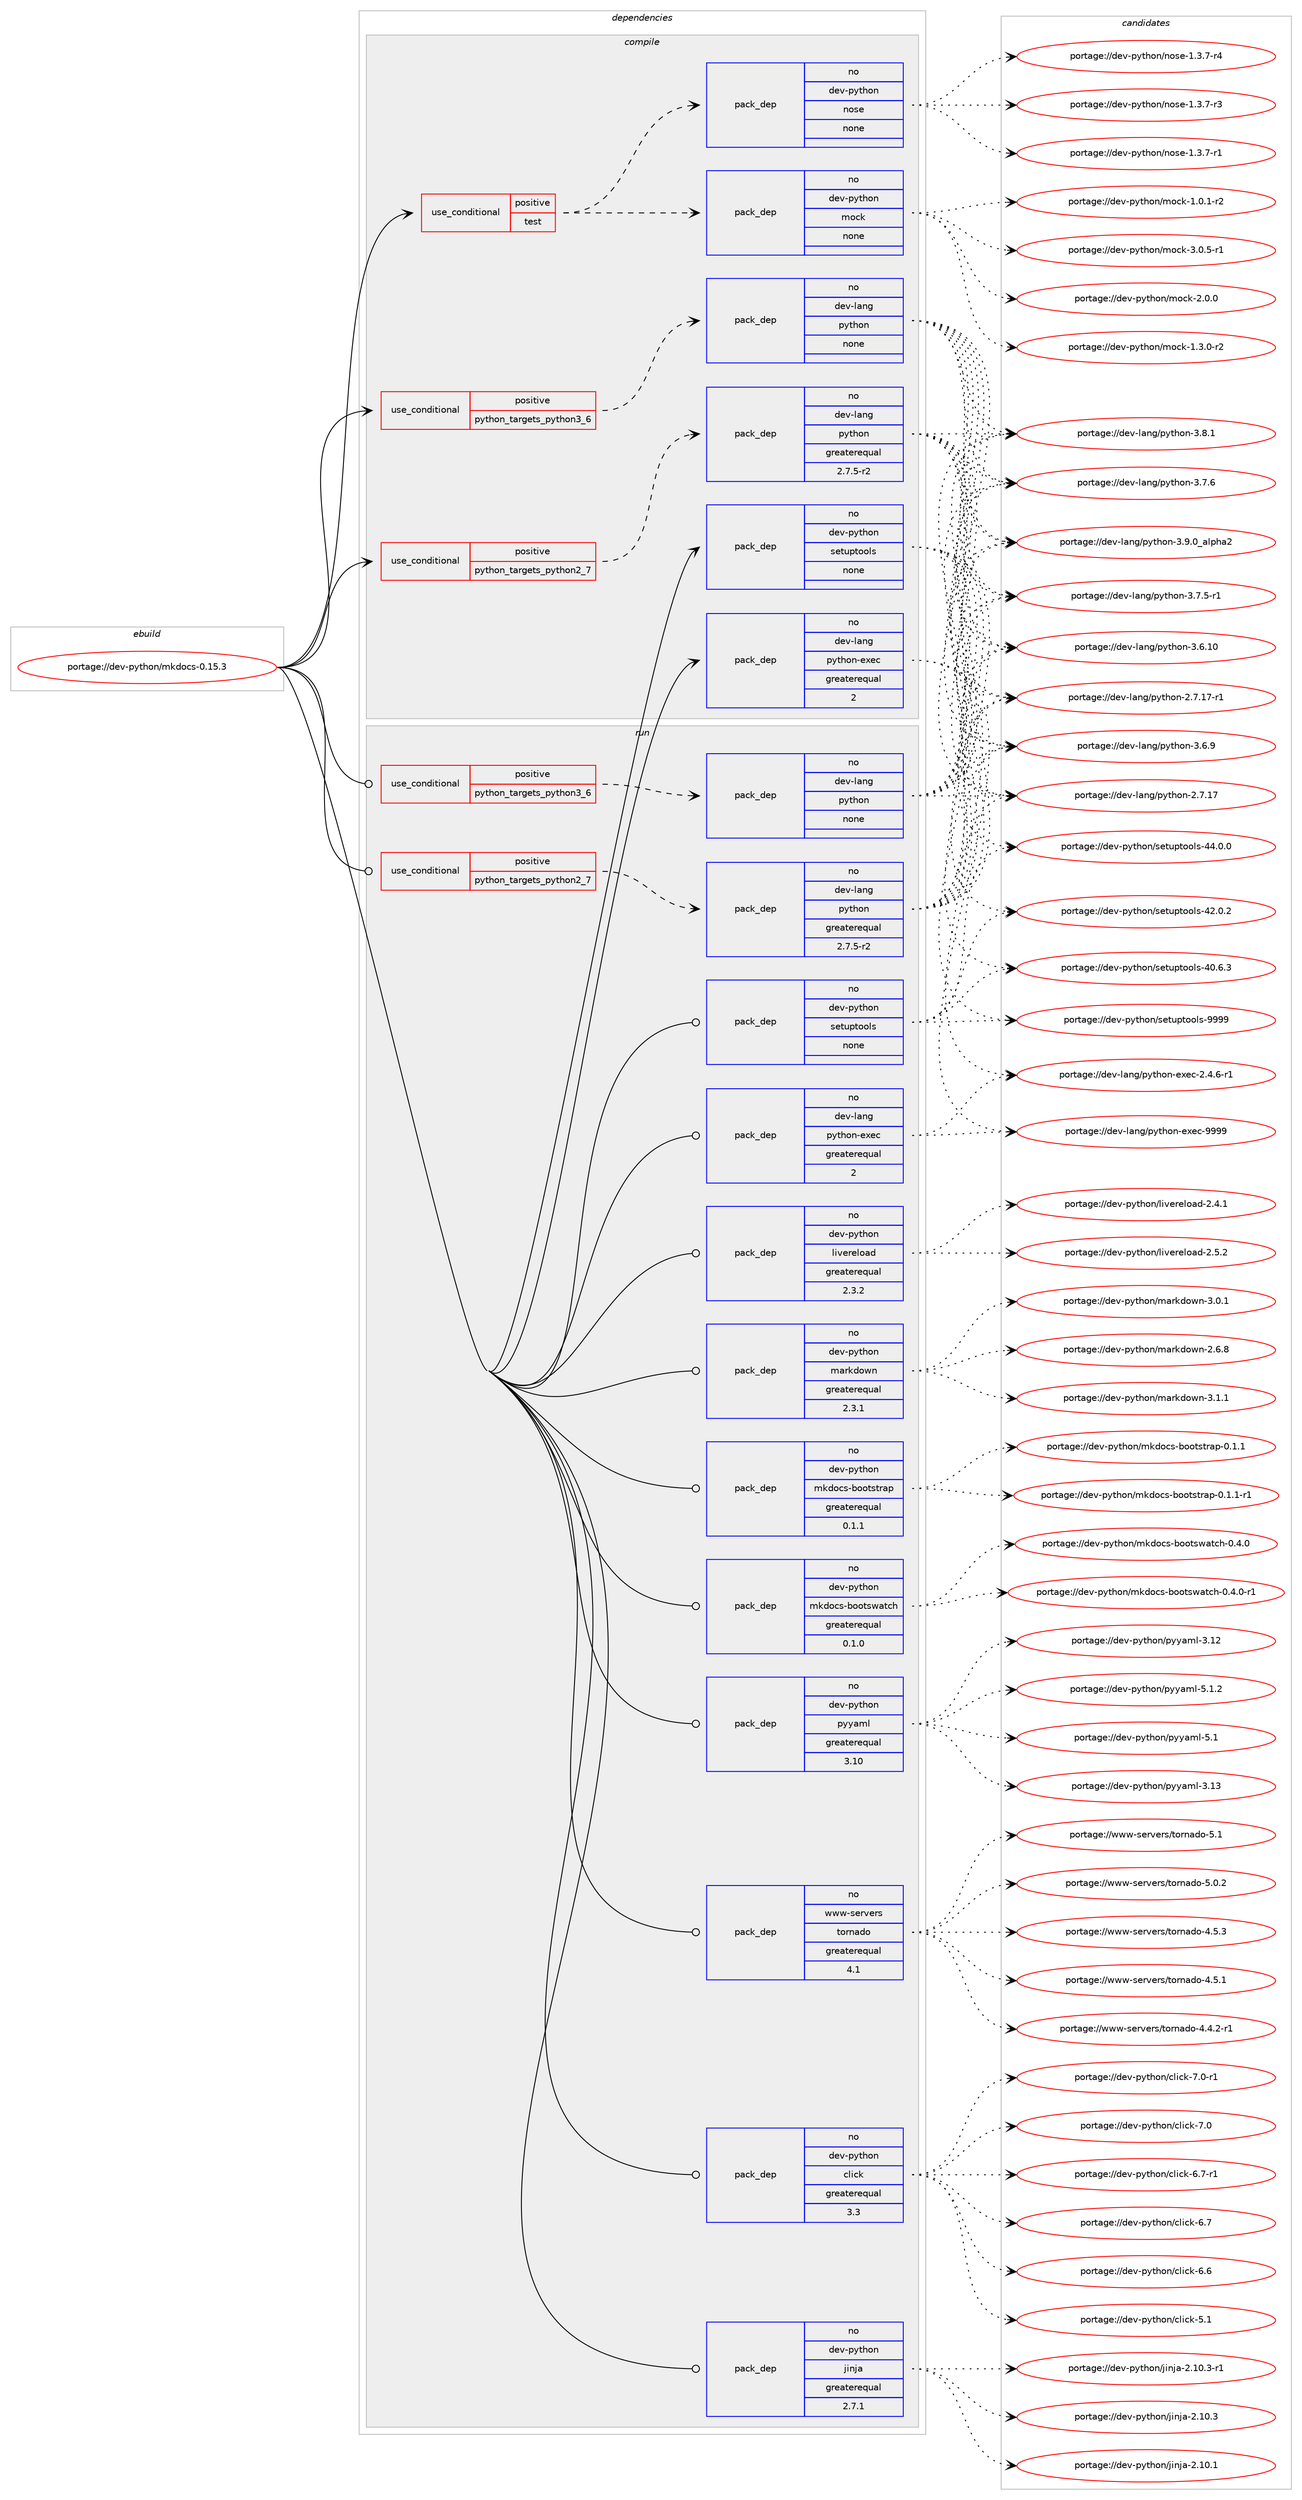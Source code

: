 digraph prolog {

# *************
# Graph options
# *************

newrank=true;
concentrate=true;
compound=true;
graph [rankdir=LR,fontname=Helvetica,fontsize=10,ranksep=1.5];#, ranksep=2.5, nodesep=0.2];
edge  [arrowhead=vee];
node  [fontname=Helvetica,fontsize=10];

# **********
# The ebuild
# **********

subgraph cluster_leftcol {
color=gray;
rank=same;
label=<<i>ebuild</i>>;
id [label="portage://dev-python/mkdocs-0.15.3", color=red, width=4, href="../dev-python/mkdocs-0.15.3.svg"];
}

# ****************
# The dependencies
# ****************

subgraph cluster_midcol {
color=gray;
label=<<i>dependencies</i>>;
subgraph cluster_compile {
fillcolor="#eeeeee";
style=filled;
label=<<i>compile</i>>;
subgraph cond112915 {
dependency450450 [label=<<TABLE BORDER="0" CELLBORDER="1" CELLSPACING="0" CELLPADDING="4"><TR><TD ROWSPAN="3" CELLPADDING="10">use_conditional</TD></TR><TR><TD>positive</TD></TR><TR><TD>python_targets_python2_7</TD></TR></TABLE>>, shape=none, color=red];
subgraph pack332555 {
dependency450451 [label=<<TABLE BORDER="0" CELLBORDER="1" CELLSPACING="0" CELLPADDING="4" WIDTH="220"><TR><TD ROWSPAN="6" CELLPADDING="30">pack_dep</TD></TR><TR><TD WIDTH="110">no</TD></TR><TR><TD>dev-lang</TD></TR><TR><TD>python</TD></TR><TR><TD>greaterequal</TD></TR><TR><TD>2.7.5-r2</TD></TR></TABLE>>, shape=none, color=blue];
}
dependency450450:e -> dependency450451:w [weight=20,style="dashed",arrowhead="vee"];
}
id:e -> dependency450450:w [weight=20,style="solid",arrowhead="vee"];
subgraph cond112916 {
dependency450452 [label=<<TABLE BORDER="0" CELLBORDER="1" CELLSPACING="0" CELLPADDING="4"><TR><TD ROWSPAN="3" CELLPADDING="10">use_conditional</TD></TR><TR><TD>positive</TD></TR><TR><TD>python_targets_python3_6</TD></TR></TABLE>>, shape=none, color=red];
subgraph pack332556 {
dependency450453 [label=<<TABLE BORDER="0" CELLBORDER="1" CELLSPACING="0" CELLPADDING="4" WIDTH="220"><TR><TD ROWSPAN="6" CELLPADDING="30">pack_dep</TD></TR><TR><TD WIDTH="110">no</TD></TR><TR><TD>dev-lang</TD></TR><TR><TD>python</TD></TR><TR><TD>none</TD></TR><TR><TD></TD></TR></TABLE>>, shape=none, color=blue];
}
dependency450452:e -> dependency450453:w [weight=20,style="dashed",arrowhead="vee"];
}
id:e -> dependency450452:w [weight=20,style="solid",arrowhead="vee"];
subgraph cond112917 {
dependency450454 [label=<<TABLE BORDER="0" CELLBORDER="1" CELLSPACING="0" CELLPADDING="4"><TR><TD ROWSPAN="3" CELLPADDING="10">use_conditional</TD></TR><TR><TD>positive</TD></TR><TR><TD>test</TD></TR></TABLE>>, shape=none, color=red];
subgraph pack332557 {
dependency450455 [label=<<TABLE BORDER="0" CELLBORDER="1" CELLSPACING="0" CELLPADDING="4" WIDTH="220"><TR><TD ROWSPAN="6" CELLPADDING="30">pack_dep</TD></TR><TR><TD WIDTH="110">no</TD></TR><TR><TD>dev-python</TD></TR><TR><TD>mock</TD></TR><TR><TD>none</TD></TR><TR><TD></TD></TR></TABLE>>, shape=none, color=blue];
}
dependency450454:e -> dependency450455:w [weight=20,style="dashed",arrowhead="vee"];
subgraph pack332558 {
dependency450456 [label=<<TABLE BORDER="0" CELLBORDER="1" CELLSPACING="0" CELLPADDING="4" WIDTH="220"><TR><TD ROWSPAN="6" CELLPADDING="30">pack_dep</TD></TR><TR><TD WIDTH="110">no</TD></TR><TR><TD>dev-python</TD></TR><TR><TD>nose</TD></TR><TR><TD>none</TD></TR><TR><TD></TD></TR></TABLE>>, shape=none, color=blue];
}
dependency450454:e -> dependency450456:w [weight=20,style="dashed",arrowhead="vee"];
}
id:e -> dependency450454:w [weight=20,style="solid",arrowhead="vee"];
subgraph pack332559 {
dependency450457 [label=<<TABLE BORDER="0" CELLBORDER="1" CELLSPACING="0" CELLPADDING="4" WIDTH="220"><TR><TD ROWSPAN="6" CELLPADDING="30">pack_dep</TD></TR><TR><TD WIDTH="110">no</TD></TR><TR><TD>dev-lang</TD></TR><TR><TD>python-exec</TD></TR><TR><TD>greaterequal</TD></TR><TR><TD>2</TD></TR></TABLE>>, shape=none, color=blue];
}
id:e -> dependency450457:w [weight=20,style="solid",arrowhead="vee"];
subgraph pack332560 {
dependency450458 [label=<<TABLE BORDER="0" CELLBORDER="1" CELLSPACING="0" CELLPADDING="4" WIDTH="220"><TR><TD ROWSPAN="6" CELLPADDING="30">pack_dep</TD></TR><TR><TD WIDTH="110">no</TD></TR><TR><TD>dev-python</TD></TR><TR><TD>setuptools</TD></TR><TR><TD>none</TD></TR><TR><TD></TD></TR></TABLE>>, shape=none, color=blue];
}
id:e -> dependency450458:w [weight=20,style="solid",arrowhead="vee"];
}
subgraph cluster_compileandrun {
fillcolor="#eeeeee";
style=filled;
label=<<i>compile and run</i>>;
}
subgraph cluster_run {
fillcolor="#eeeeee";
style=filled;
label=<<i>run</i>>;
subgraph cond112918 {
dependency450459 [label=<<TABLE BORDER="0" CELLBORDER="1" CELLSPACING="0" CELLPADDING="4"><TR><TD ROWSPAN="3" CELLPADDING="10">use_conditional</TD></TR><TR><TD>positive</TD></TR><TR><TD>python_targets_python2_7</TD></TR></TABLE>>, shape=none, color=red];
subgraph pack332561 {
dependency450460 [label=<<TABLE BORDER="0" CELLBORDER="1" CELLSPACING="0" CELLPADDING="4" WIDTH="220"><TR><TD ROWSPAN="6" CELLPADDING="30">pack_dep</TD></TR><TR><TD WIDTH="110">no</TD></TR><TR><TD>dev-lang</TD></TR><TR><TD>python</TD></TR><TR><TD>greaterequal</TD></TR><TR><TD>2.7.5-r2</TD></TR></TABLE>>, shape=none, color=blue];
}
dependency450459:e -> dependency450460:w [weight=20,style="dashed",arrowhead="vee"];
}
id:e -> dependency450459:w [weight=20,style="solid",arrowhead="odot"];
subgraph cond112919 {
dependency450461 [label=<<TABLE BORDER="0" CELLBORDER="1" CELLSPACING="0" CELLPADDING="4"><TR><TD ROWSPAN="3" CELLPADDING="10">use_conditional</TD></TR><TR><TD>positive</TD></TR><TR><TD>python_targets_python3_6</TD></TR></TABLE>>, shape=none, color=red];
subgraph pack332562 {
dependency450462 [label=<<TABLE BORDER="0" CELLBORDER="1" CELLSPACING="0" CELLPADDING="4" WIDTH="220"><TR><TD ROWSPAN="6" CELLPADDING="30">pack_dep</TD></TR><TR><TD WIDTH="110">no</TD></TR><TR><TD>dev-lang</TD></TR><TR><TD>python</TD></TR><TR><TD>none</TD></TR><TR><TD></TD></TR></TABLE>>, shape=none, color=blue];
}
dependency450461:e -> dependency450462:w [weight=20,style="dashed",arrowhead="vee"];
}
id:e -> dependency450461:w [weight=20,style="solid",arrowhead="odot"];
subgraph pack332563 {
dependency450463 [label=<<TABLE BORDER="0" CELLBORDER="1" CELLSPACING="0" CELLPADDING="4" WIDTH="220"><TR><TD ROWSPAN="6" CELLPADDING="30">pack_dep</TD></TR><TR><TD WIDTH="110">no</TD></TR><TR><TD>dev-lang</TD></TR><TR><TD>python-exec</TD></TR><TR><TD>greaterequal</TD></TR><TR><TD>2</TD></TR></TABLE>>, shape=none, color=blue];
}
id:e -> dependency450463:w [weight=20,style="solid",arrowhead="odot"];
subgraph pack332564 {
dependency450464 [label=<<TABLE BORDER="0" CELLBORDER="1" CELLSPACING="0" CELLPADDING="4" WIDTH="220"><TR><TD ROWSPAN="6" CELLPADDING="30">pack_dep</TD></TR><TR><TD WIDTH="110">no</TD></TR><TR><TD>dev-python</TD></TR><TR><TD>click</TD></TR><TR><TD>greaterequal</TD></TR><TR><TD>3.3</TD></TR></TABLE>>, shape=none, color=blue];
}
id:e -> dependency450464:w [weight=20,style="solid",arrowhead="odot"];
subgraph pack332565 {
dependency450465 [label=<<TABLE BORDER="0" CELLBORDER="1" CELLSPACING="0" CELLPADDING="4" WIDTH="220"><TR><TD ROWSPAN="6" CELLPADDING="30">pack_dep</TD></TR><TR><TD WIDTH="110">no</TD></TR><TR><TD>dev-python</TD></TR><TR><TD>jinja</TD></TR><TR><TD>greaterequal</TD></TR><TR><TD>2.7.1</TD></TR></TABLE>>, shape=none, color=blue];
}
id:e -> dependency450465:w [weight=20,style="solid",arrowhead="odot"];
subgraph pack332566 {
dependency450466 [label=<<TABLE BORDER="0" CELLBORDER="1" CELLSPACING="0" CELLPADDING="4" WIDTH="220"><TR><TD ROWSPAN="6" CELLPADDING="30">pack_dep</TD></TR><TR><TD WIDTH="110">no</TD></TR><TR><TD>dev-python</TD></TR><TR><TD>livereload</TD></TR><TR><TD>greaterequal</TD></TR><TR><TD>2.3.2</TD></TR></TABLE>>, shape=none, color=blue];
}
id:e -> dependency450466:w [weight=20,style="solid",arrowhead="odot"];
subgraph pack332567 {
dependency450467 [label=<<TABLE BORDER="0" CELLBORDER="1" CELLSPACING="0" CELLPADDING="4" WIDTH="220"><TR><TD ROWSPAN="6" CELLPADDING="30">pack_dep</TD></TR><TR><TD WIDTH="110">no</TD></TR><TR><TD>dev-python</TD></TR><TR><TD>markdown</TD></TR><TR><TD>greaterequal</TD></TR><TR><TD>2.3.1</TD></TR></TABLE>>, shape=none, color=blue];
}
id:e -> dependency450467:w [weight=20,style="solid",arrowhead="odot"];
subgraph pack332568 {
dependency450468 [label=<<TABLE BORDER="0" CELLBORDER="1" CELLSPACING="0" CELLPADDING="4" WIDTH="220"><TR><TD ROWSPAN="6" CELLPADDING="30">pack_dep</TD></TR><TR><TD WIDTH="110">no</TD></TR><TR><TD>dev-python</TD></TR><TR><TD>mkdocs-bootstrap</TD></TR><TR><TD>greaterequal</TD></TR><TR><TD>0.1.1</TD></TR></TABLE>>, shape=none, color=blue];
}
id:e -> dependency450468:w [weight=20,style="solid",arrowhead="odot"];
subgraph pack332569 {
dependency450469 [label=<<TABLE BORDER="0" CELLBORDER="1" CELLSPACING="0" CELLPADDING="4" WIDTH="220"><TR><TD ROWSPAN="6" CELLPADDING="30">pack_dep</TD></TR><TR><TD WIDTH="110">no</TD></TR><TR><TD>dev-python</TD></TR><TR><TD>mkdocs-bootswatch</TD></TR><TR><TD>greaterequal</TD></TR><TR><TD>0.1.0</TD></TR></TABLE>>, shape=none, color=blue];
}
id:e -> dependency450469:w [weight=20,style="solid",arrowhead="odot"];
subgraph pack332570 {
dependency450470 [label=<<TABLE BORDER="0" CELLBORDER="1" CELLSPACING="0" CELLPADDING="4" WIDTH="220"><TR><TD ROWSPAN="6" CELLPADDING="30">pack_dep</TD></TR><TR><TD WIDTH="110">no</TD></TR><TR><TD>dev-python</TD></TR><TR><TD>pyyaml</TD></TR><TR><TD>greaterequal</TD></TR><TR><TD>3.10</TD></TR></TABLE>>, shape=none, color=blue];
}
id:e -> dependency450470:w [weight=20,style="solid",arrowhead="odot"];
subgraph pack332571 {
dependency450471 [label=<<TABLE BORDER="0" CELLBORDER="1" CELLSPACING="0" CELLPADDING="4" WIDTH="220"><TR><TD ROWSPAN="6" CELLPADDING="30">pack_dep</TD></TR><TR><TD WIDTH="110">no</TD></TR><TR><TD>dev-python</TD></TR><TR><TD>setuptools</TD></TR><TR><TD>none</TD></TR><TR><TD></TD></TR></TABLE>>, shape=none, color=blue];
}
id:e -> dependency450471:w [weight=20,style="solid",arrowhead="odot"];
subgraph pack332572 {
dependency450472 [label=<<TABLE BORDER="0" CELLBORDER="1" CELLSPACING="0" CELLPADDING="4" WIDTH="220"><TR><TD ROWSPAN="6" CELLPADDING="30">pack_dep</TD></TR><TR><TD WIDTH="110">no</TD></TR><TR><TD>www-servers</TD></TR><TR><TD>tornado</TD></TR><TR><TD>greaterequal</TD></TR><TR><TD>4.1</TD></TR></TABLE>>, shape=none, color=blue];
}
id:e -> dependency450472:w [weight=20,style="solid",arrowhead="odot"];
}
}

# **************
# The candidates
# **************

subgraph cluster_choices {
rank=same;
color=gray;
label=<<i>candidates</i>>;

subgraph choice332555 {
color=black;
nodesep=1;
choice10010111845108971101034711212111610411111045514657464895971081121049750 [label="portage://dev-lang/python-3.9.0_alpha2", color=red, width=4,href="../dev-lang/python-3.9.0_alpha2.svg"];
choice100101118451089711010347112121116104111110455146564649 [label="portage://dev-lang/python-3.8.1", color=red, width=4,href="../dev-lang/python-3.8.1.svg"];
choice100101118451089711010347112121116104111110455146554654 [label="portage://dev-lang/python-3.7.6", color=red, width=4,href="../dev-lang/python-3.7.6.svg"];
choice1001011184510897110103471121211161041111104551465546534511449 [label="portage://dev-lang/python-3.7.5-r1", color=red, width=4,href="../dev-lang/python-3.7.5-r1.svg"];
choice100101118451089711010347112121116104111110455146544657 [label="portage://dev-lang/python-3.6.9", color=red, width=4,href="../dev-lang/python-3.6.9.svg"];
choice10010111845108971101034711212111610411111045514654464948 [label="portage://dev-lang/python-3.6.10", color=red, width=4,href="../dev-lang/python-3.6.10.svg"];
choice100101118451089711010347112121116104111110455046554649554511449 [label="portage://dev-lang/python-2.7.17-r1", color=red, width=4,href="../dev-lang/python-2.7.17-r1.svg"];
choice10010111845108971101034711212111610411111045504655464955 [label="portage://dev-lang/python-2.7.17", color=red, width=4,href="../dev-lang/python-2.7.17.svg"];
dependency450451:e -> choice10010111845108971101034711212111610411111045514657464895971081121049750:w [style=dotted,weight="100"];
dependency450451:e -> choice100101118451089711010347112121116104111110455146564649:w [style=dotted,weight="100"];
dependency450451:e -> choice100101118451089711010347112121116104111110455146554654:w [style=dotted,weight="100"];
dependency450451:e -> choice1001011184510897110103471121211161041111104551465546534511449:w [style=dotted,weight="100"];
dependency450451:e -> choice100101118451089711010347112121116104111110455146544657:w [style=dotted,weight="100"];
dependency450451:e -> choice10010111845108971101034711212111610411111045514654464948:w [style=dotted,weight="100"];
dependency450451:e -> choice100101118451089711010347112121116104111110455046554649554511449:w [style=dotted,weight="100"];
dependency450451:e -> choice10010111845108971101034711212111610411111045504655464955:w [style=dotted,weight="100"];
}
subgraph choice332556 {
color=black;
nodesep=1;
choice10010111845108971101034711212111610411111045514657464895971081121049750 [label="portage://dev-lang/python-3.9.0_alpha2", color=red, width=4,href="../dev-lang/python-3.9.0_alpha2.svg"];
choice100101118451089711010347112121116104111110455146564649 [label="portage://dev-lang/python-3.8.1", color=red, width=4,href="../dev-lang/python-3.8.1.svg"];
choice100101118451089711010347112121116104111110455146554654 [label="portage://dev-lang/python-3.7.6", color=red, width=4,href="../dev-lang/python-3.7.6.svg"];
choice1001011184510897110103471121211161041111104551465546534511449 [label="portage://dev-lang/python-3.7.5-r1", color=red, width=4,href="../dev-lang/python-3.7.5-r1.svg"];
choice100101118451089711010347112121116104111110455146544657 [label="portage://dev-lang/python-3.6.9", color=red, width=4,href="../dev-lang/python-3.6.9.svg"];
choice10010111845108971101034711212111610411111045514654464948 [label="portage://dev-lang/python-3.6.10", color=red, width=4,href="../dev-lang/python-3.6.10.svg"];
choice100101118451089711010347112121116104111110455046554649554511449 [label="portage://dev-lang/python-2.7.17-r1", color=red, width=4,href="../dev-lang/python-2.7.17-r1.svg"];
choice10010111845108971101034711212111610411111045504655464955 [label="portage://dev-lang/python-2.7.17", color=red, width=4,href="../dev-lang/python-2.7.17.svg"];
dependency450453:e -> choice10010111845108971101034711212111610411111045514657464895971081121049750:w [style=dotted,weight="100"];
dependency450453:e -> choice100101118451089711010347112121116104111110455146564649:w [style=dotted,weight="100"];
dependency450453:e -> choice100101118451089711010347112121116104111110455146554654:w [style=dotted,weight="100"];
dependency450453:e -> choice1001011184510897110103471121211161041111104551465546534511449:w [style=dotted,weight="100"];
dependency450453:e -> choice100101118451089711010347112121116104111110455146544657:w [style=dotted,weight="100"];
dependency450453:e -> choice10010111845108971101034711212111610411111045514654464948:w [style=dotted,weight="100"];
dependency450453:e -> choice100101118451089711010347112121116104111110455046554649554511449:w [style=dotted,weight="100"];
dependency450453:e -> choice10010111845108971101034711212111610411111045504655464955:w [style=dotted,weight="100"];
}
subgraph choice332557 {
color=black;
nodesep=1;
choice1001011184511212111610411111047109111991074551464846534511449 [label="portage://dev-python/mock-3.0.5-r1", color=red, width=4,href="../dev-python/mock-3.0.5-r1.svg"];
choice100101118451121211161041111104710911199107455046484648 [label="portage://dev-python/mock-2.0.0", color=red, width=4,href="../dev-python/mock-2.0.0.svg"];
choice1001011184511212111610411111047109111991074549465146484511450 [label="portage://dev-python/mock-1.3.0-r2", color=red, width=4,href="../dev-python/mock-1.3.0-r2.svg"];
choice1001011184511212111610411111047109111991074549464846494511450 [label="portage://dev-python/mock-1.0.1-r2", color=red, width=4,href="../dev-python/mock-1.0.1-r2.svg"];
dependency450455:e -> choice1001011184511212111610411111047109111991074551464846534511449:w [style=dotted,weight="100"];
dependency450455:e -> choice100101118451121211161041111104710911199107455046484648:w [style=dotted,weight="100"];
dependency450455:e -> choice1001011184511212111610411111047109111991074549465146484511450:w [style=dotted,weight="100"];
dependency450455:e -> choice1001011184511212111610411111047109111991074549464846494511450:w [style=dotted,weight="100"];
}
subgraph choice332558 {
color=black;
nodesep=1;
choice10010111845112121116104111110471101111151014549465146554511452 [label="portage://dev-python/nose-1.3.7-r4", color=red, width=4,href="../dev-python/nose-1.3.7-r4.svg"];
choice10010111845112121116104111110471101111151014549465146554511451 [label="portage://dev-python/nose-1.3.7-r3", color=red, width=4,href="../dev-python/nose-1.3.7-r3.svg"];
choice10010111845112121116104111110471101111151014549465146554511449 [label="portage://dev-python/nose-1.3.7-r1", color=red, width=4,href="../dev-python/nose-1.3.7-r1.svg"];
dependency450456:e -> choice10010111845112121116104111110471101111151014549465146554511452:w [style=dotted,weight="100"];
dependency450456:e -> choice10010111845112121116104111110471101111151014549465146554511451:w [style=dotted,weight="100"];
dependency450456:e -> choice10010111845112121116104111110471101111151014549465146554511449:w [style=dotted,weight="100"];
}
subgraph choice332559 {
color=black;
nodesep=1;
choice10010111845108971101034711212111610411111045101120101994557575757 [label="portage://dev-lang/python-exec-9999", color=red, width=4,href="../dev-lang/python-exec-9999.svg"];
choice10010111845108971101034711212111610411111045101120101994550465246544511449 [label="portage://dev-lang/python-exec-2.4.6-r1", color=red, width=4,href="../dev-lang/python-exec-2.4.6-r1.svg"];
dependency450457:e -> choice10010111845108971101034711212111610411111045101120101994557575757:w [style=dotted,weight="100"];
dependency450457:e -> choice10010111845108971101034711212111610411111045101120101994550465246544511449:w [style=dotted,weight="100"];
}
subgraph choice332560 {
color=black;
nodesep=1;
choice10010111845112121116104111110471151011161171121161111111081154557575757 [label="portage://dev-python/setuptools-9999", color=red, width=4,href="../dev-python/setuptools-9999.svg"];
choice100101118451121211161041111104711510111611711211611111110811545525246484648 [label="portage://dev-python/setuptools-44.0.0", color=red, width=4,href="../dev-python/setuptools-44.0.0.svg"];
choice100101118451121211161041111104711510111611711211611111110811545525046484650 [label="portage://dev-python/setuptools-42.0.2", color=red, width=4,href="../dev-python/setuptools-42.0.2.svg"];
choice100101118451121211161041111104711510111611711211611111110811545524846544651 [label="portage://dev-python/setuptools-40.6.3", color=red, width=4,href="../dev-python/setuptools-40.6.3.svg"];
dependency450458:e -> choice10010111845112121116104111110471151011161171121161111111081154557575757:w [style=dotted,weight="100"];
dependency450458:e -> choice100101118451121211161041111104711510111611711211611111110811545525246484648:w [style=dotted,weight="100"];
dependency450458:e -> choice100101118451121211161041111104711510111611711211611111110811545525046484650:w [style=dotted,weight="100"];
dependency450458:e -> choice100101118451121211161041111104711510111611711211611111110811545524846544651:w [style=dotted,weight="100"];
}
subgraph choice332561 {
color=black;
nodesep=1;
choice10010111845108971101034711212111610411111045514657464895971081121049750 [label="portage://dev-lang/python-3.9.0_alpha2", color=red, width=4,href="../dev-lang/python-3.9.0_alpha2.svg"];
choice100101118451089711010347112121116104111110455146564649 [label="portage://dev-lang/python-3.8.1", color=red, width=4,href="../dev-lang/python-3.8.1.svg"];
choice100101118451089711010347112121116104111110455146554654 [label="portage://dev-lang/python-3.7.6", color=red, width=4,href="../dev-lang/python-3.7.6.svg"];
choice1001011184510897110103471121211161041111104551465546534511449 [label="portage://dev-lang/python-3.7.5-r1", color=red, width=4,href="../dev-lang/python-3.7.5-r1.svg"];
choice100101118451089711010347112121116104111110455146544657 [label="portage://dev-lang/python-3.6.9", color=red, width=4,href="../dev-lang/python-3.6.9.svg"];
choice10010111845108971101034711212111610411111045514654464948 [label="portage://dev-lang/python-3.6.10", color=red, width=4,href="../dev-lang/python-3.6.10.svg"];
choice100101118451089711010347112121116104111110455046554649554511449 [label="portage://dev-lang/python-2.7.17-r1", color=red, width=4,href="../dev-lang/python-2.7.17-r1.svg"];
choice10010111845108971101034711212111610411111045504655464955 [label="portage://dev-lang/python-2.7.17", color=red, width=4,href="../dev-lang/python-2.7.17.svg"];
dependency450460:e -> choice10010111845108971101034711212111610411111045514657464895971081121049750:w [style=dotted,weight="100"];
dependency450460:e -> choice100101118451089711010347112121116104111110455146564649:w [style=dotted,weight="100"];
dependency450460:e -> choice100101118451089711010347112121116104111110455146554654:w [style=dotted,weight="100"];
dependency450460:e -> choice1001011184510897110103471121211161041111104551465546534511449:w [style=dotted,weight="100"];
dependency450460:e -> choice100101118451089711010347112121116104111110455146544657:w [style=dotted,weight="100"];
dependency450460:e -> choice10010111845108971101034711212111610411111045514654464948:w [style=dotted,weight="100"];
dependency450460:e -> choice100101118451089711010347112121116104111110455046554649554511449:w [style=dotted,weight="100"];
dependency450460:e -> choice10010111845108971101034711212111610411111045504655464955:w [style=dotted,weight="100"];
}
subgraph choice332562 {
color=black;
nodesep=1;
choice10010111845108971101034711212111610411111045514657464895971081121049750 [label="portage://dev-lang/python-3.9.0_alpha2", color=red, width=4,href="../dev-lang/python-3.9.0_alpha2.svg"];
choice100101118451089711010347112121116104111110455146564649 [label="portage://dev-lang/python-3.8.1", color=red, width=4,href="../dev-lang/python-3.8.1.svg"];
choice100101118451089711010347112121116104111110455146554654 [label="portage://dev-lang/python-3.7.6", color=red, width=4,href="../dev-lang/python-3.7.6.svg"];
choice1001011184510897110103471121211161041111104551465546534511449 [label="portage://dev-lang/python-3.7.5-r1", color=red, width=4,href="../dev-lang/python-3.7.5-r1.svg"];
choice100101118451089711010347112121116104111110455146544657 [label="portage://dev-lang/python-3.6.9", color=red, width=4,href="../dev-lang/python-3.6.9.svg"];
choice10010111845108971101034711212111610411111045514654464948 [label="portage://dev-lang/python-3.6.10", color=red, width=4,href="../dev-lang/python-3.6.10.svg"];
choice100101118451089711010347112121116104111110455046554649554511449 [label="portage://dev-lang/python-2.7.17-r1", color=red, width=4,href="../dev-lang/python-2.7.17-r1.svg"];
choice10010111845108971101034711212111610411111045504655464955 [label="portage://dev-lang/python-2.7.17", color=red, width=4,href="../dev-lang/python-2.7.17.svg"];
dependency450462:e -> choice10010111845108971101034711212111610411111045514657464895971081121049750:w [style=dotted,weight="100"];
dependency450462:e -> choice100101118451089711010347112121116104111110455146564649:w [style=dotted,weight="100"];
dependency450462:e -> choice100101118451089711010347112121116104111110455146554654:w [style=dotted,weight="100"];
dependency450462:e -> choice1001011184510897110103471121211161041111104551465546534511449:w [style=dotted,weight="100"];
dependency450462:e -> choice100101118451089711010347112121116104111110455146544657:w [style=dotted,weight="100"];
dependency450462:e -> choice10010111845108971101034711212111610411111045514654464948:w [style=dotted,weight="100"];
dependency450462:e -> choice100101118451089711010347112121116104111110455046554649554511449:w [style=dotted,weight="100"];
dependency450462:e -> choice10010111845108971101034711212111610411111045504655464955:w [style=dotted,weight="100"];
}
subgraph choice332563 {
color=black;
nodesep=1;
choice10010111845108971101034711212111610411111045101120101994557575757 [label="portage://dev-lang/python-exec-9999", color=red, width=4,href="../dev-lang/python-exec-9999.svg"];
choice10010111845108971101034711212111610411111045101120101994550465246544511449 [label="portage://dev-lang/python-exec-2.4.6-r1", color=red, width=4,href="../dev-lang/python-exec-2.4.6-r1.svg"];
dependency450463:e -> choice10010111845108971101034711212111610411111045101120101994557575757:w [style=dotted,weight="100"];
dependency450463:e -> choice10010111845108971101034711212111610411111045101120101994550465246544511449:w [style=dotted,weight="100"];
}
subgraph choice332564 {
color=black;
nodesep=1;
choice10010111845112121116104111110479910810599107455546484511449 [label="portage://dev-python/click-7.0-r1", color=red, width=4,href="../dev-python/click-7.0-r1.svg"];
choice1001011184511212111610411111047991081059910745554648 [label="portage://dev-python/click-7.0", color=red, width=4,href="../dev-python/click-7.0.svg"];
choice10010111845112121116104111110479910810599107455446554511449 [label="portage://dev-python/click-6.7-r1", color=red, width=4,href="../dev-python/click-6.7-r1.svg"];
choice1001011184511212111610411111047991081059910745544655 [label="portage://dev-python/click-6.7", color=red, width=4,href="../dev-python/click-6.7.svg"];
choice1001011184511212111610411111047991081059910745544654 [label="portage://dev-python/click-6.6", color=red, width=4,href="../dev-python/click-6.6.svg"];
choice1001011184511212111610411111047991081059910745534649 [label="portage://dev-python/click-5.1", color=red, width=4,href="../dev-python/click-5.1.svg"];
dependency450464:e -> choice10010111845112121116104111110479910810599107455546484511449:w [style=dotted,weight="100"];
dependency450464:e -> choice1001011184511212111610411111047991081059910745554648:w [style=dotted,weight="100"];
dependency450464:e -> choice10010111845112121116104111110479910810599107455446554511449:w [style=dotted,weight="100"];
dependency450464:e -> choice1001011184511212111610411111047991081059910745544655:w [style=dotted,weight="100"];
dependency450464:e -> choice1001011184511212111610411111047991081059910745544654:w [style=dotted,weight="100"];
dependency450464:e -> choice1001011184511212111610411111047991081059910745534649:w [style=dotted,weight="100"];
}
subgraph choice332565 {
color=black;
nodesep=1;
choice100101118451121211161041111104710610511010697455046494846514511449 [label="portage://dev-python/jinja-2.10.3-r1", color=red, width=4,href="../dev-python/jinja-2.10.3-r1.svg"];
choice10010111845112121116104111110471061051101069745504649484651 [label="portage://dev-python/jinja-2.10.3", color=red, width=4,href="../dev-python/jinja-2.10.3.svg"];
choice10010111845112121116104111110471061051101069745504649484649 [label="portage://dev-python/jinja-2.10.1", color=red, width=4,href="../dev-python/jinja-2.10.1.svg"];
dependency450465:e -> choice100101118451121211161041111104710610511010697455046494846514511449:w [style=dotted,weight="100"];
dependency450465:e -> choice10010111845112121116104111110471061051101069745504649484651:w [style=dotted,weight="100"];
dependency450465:e -> choice10010111845112121116104111110471061051101069745504649484649:w [style=dotted,weight="100"];
}
subgraph choice332566 {
color=black;
nodesep=1;
choice100101118451121211161041111104710810511810111410110811197100455046534650 [label="portage://dev-python/livereload-2.5.2", color=red, width=4,href="../dev-python/livereload-2.5.2.svg"];
choice100101118451121211161041111104710810511810111410110811197100455046524649 [label="portage://dev-python/livereload-2.4.1", color=red, width=4,href="../dev-python/livereload-2.4.1.svg"];
dependency450466:e -> choice100101118451121211161041111104710810511810111410110811197100455046534650:w [style=dotted,weight="100"];
dependency450466:e -> choice100101118451121211161041111104710810511810111410110811197100455046524649:w [style=dotted,weight="100"];
}
subgraph choice332567 {
color=black;
nodesep=1;
choice100101118451121211161041111104710997114107100111119110455146494649 [label="portage://dev-python/markdown-3.1.1", color=red, width=4,href="../dev-python/markdown-3.1.1.svg"];
choice100101118451121211161041111104710997114107100111119110455146484649 [label="portage://dev-python/markdown-3.0.1", color=red, width=4,href="../dev-python/markdown-3.0.1.svg"];
choice100101118451121211161041111104710997114107100111119110455046544656 [label="portage://dev-python/markdown-2.6.8", color=red, width=4,href="../dev-python/markdown-2.6.8.svg"];
dependency450467:e -> choice100101118451121211161041111104710997114107100111119110455146494649:w [style=dotted,weight="100"];
dependency450467:e -> choice100101118451121211161041111104710997114107100111119110455146484649:w [style=dotted,weight="100"];
dependency450467:e -> choice100101118451121211161041111104710997114107100111119110455046544656:w [style=dotted,weight="100"];
}
subgraph choice332568 {
color=black;
nodesep=1;
choice1001011184511212111610411111047109107100111991154598111111116115116114971124548464946494511449 [label="portage://dev-python/mkdocs-bootstrap-0.1.1-r1", color=red, width=4,href="../dev-python/mkdocs-bootstrap-0.1.1-r1.svg"];
choice100101118451121211161041111104710910710011199115459811111111611511611497112454846494649 [label="portage://dev-python/mkdocs-bootstrap-0.1.1", color=red, width=4,href="../dev-python/mkdocs-bootstrap-0.1.1.svg"];
dependency450468:e -> choice1001011184511212111610411111047109107100111991154598111111116115116114971124548464946494511449:w [style=dotted,weight="100"];
dependency450468:e -> choice100101118451121211161041111104710910710011199115459811111111611511611497112454846494649:w [style=dotted,weight="100"];
}
subgraph choice332569 {
color=black;
nodesep=1;
choice100101118451121211161041111104710910710011199115459811111111611511997116991044548465246484511449 [label="portage://dev-python/mkdocs-bootswatch-0.4.0-r1", color=red, width=4,href="../dev-python/mkdocs-bootswatch-0.4.0-r1.svg"];
choice10010111845112121116104111110471091071001119911545981111111161151199711699104454846524648 [label="portage://dev-python/mkdocs-bootswatch-0.4.0", color=red, width=4,href="../dev-python/mkdocs-bootswatch-0.4.0.svg"];
dependency450469:e -> choice100101118451121211161041111104710910710011199115459811111111611511997116991044548465246484511449:w [style=dotted,weight="100"];
dependency450469:e -> choice10010111845112121116104111110471091071001119911545981111111161151199711699104454846524648:w [style=dotted,weight="100"];
}
subgraph choice332570 {
color=black;
nodesep=1;
choice100101118451121211161041111104711212112197109108455346494650 [label="portage://dev-python/pyyaml-5.1.2", color=red, width=4,href="../dev-python/pyyaml-5.1.2.svg"];
choice10010111845112121116104111110471121211219710910845534649 [label="portage://dev-python/pyyaml-5.1", color=red, width=4,href="../dev-python/pyyaml-5.1.svg"];
choice1001011184511212111610411111047112121121971091084551464951 [label="portage://dev-python/pyyaml-3.13", color=red, width=4,href="../dev-python/pyyaml-3.13.svg"];
choice1001011184511212111610411111047112121121971091084551464950 [label="portage://dev-python/pyyaml-3.12", color=red, width=4,href="../dev-python/pyyaml-3.12.svg"];
dependency450470:e -> choice100101118451121211161041111104711212112197109108455346494650:w [style=dotted,weight="100"];
dependency450470:e -> choice10010111845112121116104111110471121211219710910845534649:w [style=dotted,weight="100"];
dependency450470:e -> choice1001011184511212111610411111047112121121971091084551464951:w [style=dotted,weight="100"];
dependency450470:e -> choice1001011184511212111610411111047112121121971091084551464950:w [style=dotted,weight="100"];
}
subgraph choice332571 {
color=black;
nodesep=1;
choice10010111845112121116104111110471151011161171121161111111081154557575757 [label="portage://dev-python/setuptools-9999", color=red, width=4,href="../dev-python/setuptools-9999.svg"];
choice100101118451121211161041111104711510111611711211611111110811545525246484648 [label="portage://dev-python/setuptools-44.0.0", color=red, width=4,href="../dev-python/setuptools-44.0.0.svg"];
choice100101118451121211161041111104711510111611711211611111110811545525046484650 [label="portage://dev-python/setuptools-42.0.2", color=red, width=4,href="../dev-python/setuptools-42.0.2.svg"];
choice100101118451121211161041111104711510111611711211611111110811545524846544651 [label="portage://dev-python/setuptools-40.6.3", color=red, width=4,href="../dev-python/setuptools-40.6.3.svg"];
dependency450471:e -> choice10010111845112121116104111110471151011161171121161111111081154557575757:w [style=dotted,weight="100"];
dependency450471:e -> choice100101118451121211161041111104711510111611711211611111110811545525246484648:w [style=dotted,weight="100"];
dependency450471:e -> choice100101118451121211161041111104711510111611711211611111110811545525046484650:w [style=dotted,weight="100"];
dependency450471:e -> choice100101118451121211161041111104711510111611711211611111110811545524846544651:w [style=dotted,weight="100"];
}
subgraph choice332572 {
color=black;
nodesep=1;
choice11911911945115101114118101114115471161111141109710011145534649 [label="portage://www-servers/tornado-5.1", color=red, width=4,href="../www-servers/tornado-5.1.svg"];
choice119119119451151011141181011141154711611111411097100111455346484650 [label="portage://www-servers/tornado-5.0.2", color=red, width=4,href="../www-servers/tornado-5.0.2.svg"];
choice119119119451151011141181011141154711611111411097100111455246534651 [label="portage://www-servers/tornado-4.5.3", color=red, width=4,href="../www-servers/tornado-4.5.3.svg"];
choice119119119451151011141181011141154711611111411097100111455246534649 [label="portage://www-servers/tornado-4.5.1", color=red, width=4,href="../www-servers/tornado-4.5.1.svg"];
choice1191191194511510111411810111411547116111114110971001114552465246504511449 [label="portage://www-servers/tornado-4.4.2-r1", color=red, width=4,href="../www-servers/tornado-4.4.2-r1.svg"];
dependency450472:e -> choice11911911945115101114118101114115471161111141109710011145534649:w [style=dotted,weight="100"];
dependency450472:e -> choice119119119451151011141181011141154711611111411097100111455346484650:w [style=dotted,weight="100"];
dependency450472:e -> choice119119119451151011141181011141154711611111411097100111455246534651:w [style=dotted,weight="100"];
dependency450472:e -> choice119119119451151011141181011141154711611111411097100111455246534649:w [style=dotted,weight="100"];
dependency450472:e -> choice1191191194511510111411810111411547116111114110971001114552465246504511449:w [style=dotted,weight="100"];
}
}

}
